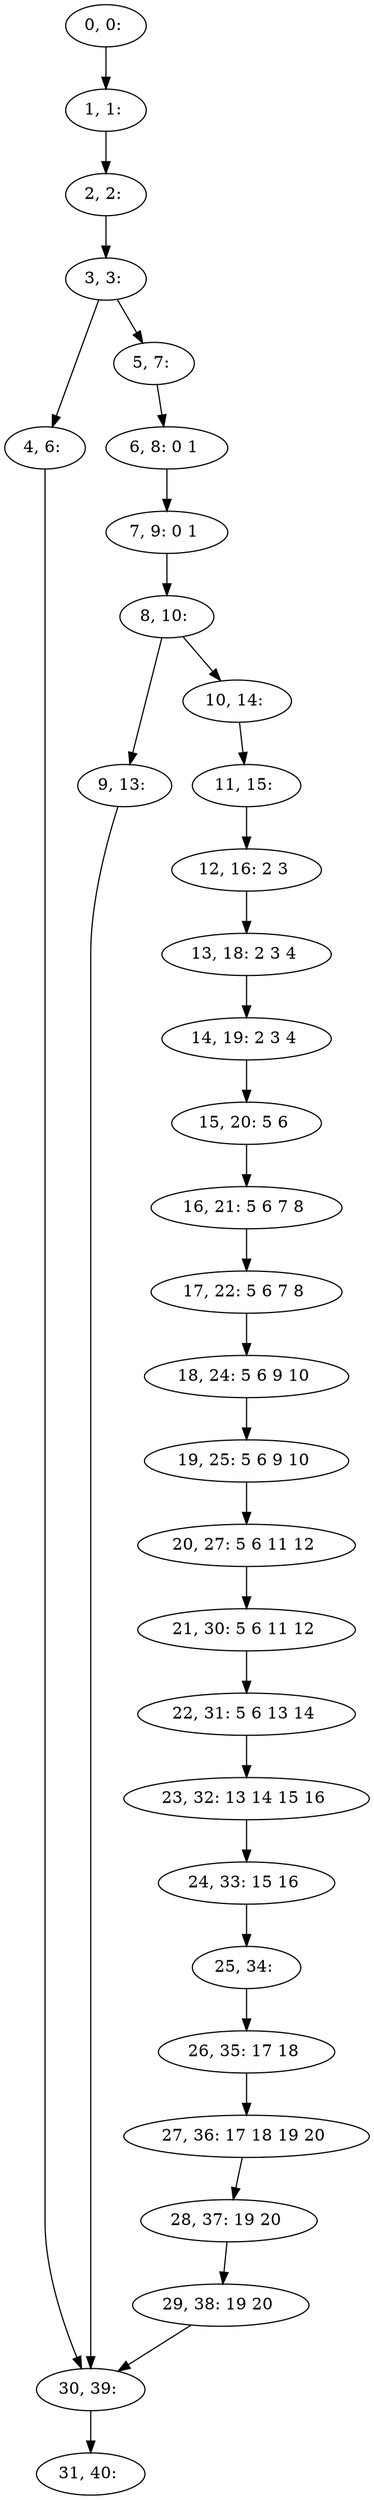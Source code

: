 digraph G {
0[label="0, 0: "];
1[label="1, 1: "];
2[label="2, 2: "];
3[label="3, 3: "];
4[label="4, 6: "];
5[label="5, 7: "];
6[label="6, 8: 0 1 "];
7[label="7, 9: 0 1 "];
8[label="8, 10: "];
9[label="9, 13: "];
10[label="10, 14: "];
11[label="11, 15: "];
12[label="12, 16: 2 3 "];
13[label="13, 18: 2 3 4 "];
14[label="14, 19: 2 3 4 "];
15[label="15, 20: 5 6 "];
16[label="16, 21: 5 6 7 8 "];
17[label="17, 22: 5 6 7 8 "];
18[label="18, 24: 5 6 9 10 "];
19[label="19, 25: 5 6 9 10 "];
20[label="20, 27: 5 6 11 12 "];
21[label="21, 30: 5 6 11 12 "];
22[label="22, 31: 5 6 13 14 "];
23[label="23, 32: 13 14 15 16 "];
24[label="24, 33: 15 16 "];
25[label="25, 34: "];
26[label="26, 35: 17 18 "];
27[label="27, 36: 17 18 19 20 "];
28[label="28, 37: 19 20 "];
29[label="29, 38: 19 20 "];
30[label="30, 39: "];
31[label="31, 40: "];
0->1 ;
1->2 ;
2->3 ;
3->4 ;
3->5 ;
4->30 ;
5->6 ;
6->7 ;
7->8 ;
8->9 ;
8->10 ;
9->30 ;
10->11 ;
11->12 ;
12->13 ;
13->14 ;
14->15 ;
15->16 ;
16->17 ;
17->18 ;
18->19 ;
19->20 ;
20->21 ;
21->22 ;
22->23 ;
23->24 ;
24->25 ;
25->26 ;
26->27 ;
27->28 ;
28->29 ;
29->30 ;
30->31 ;
}
